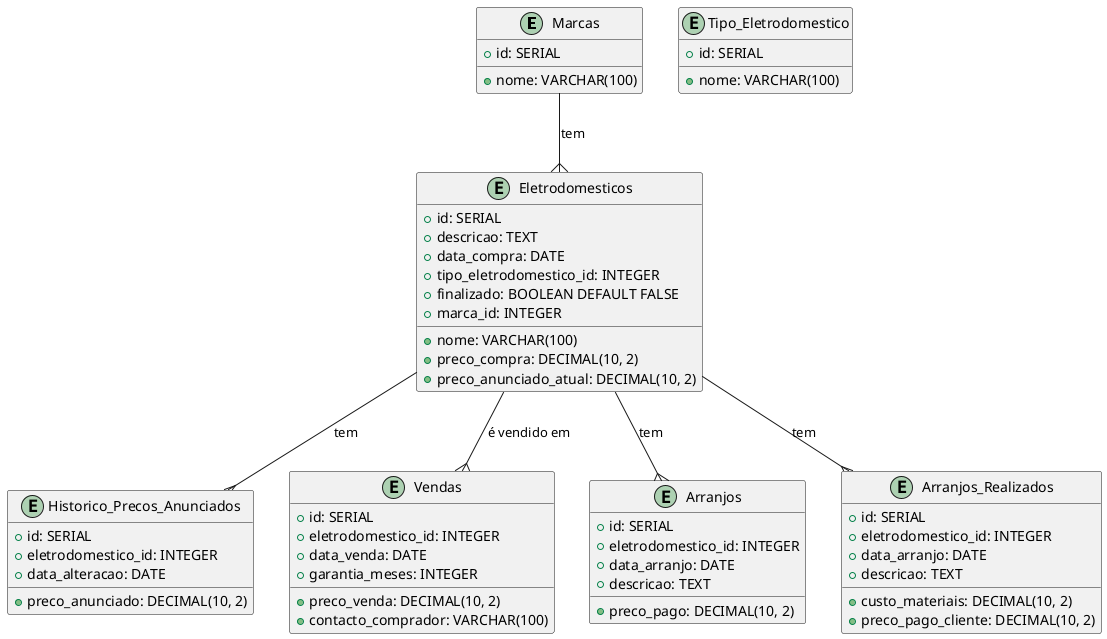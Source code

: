 @startuml

entity "Marcas" as M {
  +id: SERIAL
  +nome: VARCHAR(100)
}

entity "Tipo_Eletrodomestico" as T {
  +id: SERIAL
  +nome: VARCHAR(100)
}

entity "Eletrodomesticos" as E {
  +id: SERIAL
  +nome: VARCHAR(100)
  +descricao: TEXT
  +data_compra: DATE
  +preco_compra: DECIMAL(10, 2)
  +preco_anunciado_atual: DECIMAL(10, 2)
  +tipo_eletrodomestico_id: INTEGER  
  +finalizado: BOOLEAN DEFAULT FALSE
  +marca_id: INTEGER
}

entity "Historico_Precos_Anunciados" as H {
  +id: SERIAL
  +eletrodomestico_id: INTEGER
  +preco_anunciado: DECIMAL(10, 2)
  +data_alteracao: DATE
}

entity "Vendas" as V {
  +id: SERIAL
  +eletrodomestico_id: INTEGER
  +data_venda: DATE
  +preco_venda: DECIMAL(10, 2)
  +garantia_meses: INTEGER
  +contacto_comprador: VARCHAR(100)
}

entity "Arranjos" as A {
  +id: SERIAL
  +eletrodomestico_id: INTEGER
  +data_arranjo: DATE
  +descricao: TEXT
  +preco_pago: DECIMAL(10, 2)
}

entity "Arranjos_Realizados" as AR {
  +id: SERIAL
  +eletrodomestico_id: INTEGER
  +data_arranjo: DATE
  +descricao: TEXT
  +custo_materiais: DECIMAL(10, 2)
  +preco_pago_cliente: DECIMAL(10, 2)
}

M --{ E : "tem"
E --{ H : "tem" 
E --{ V : "é vendido em"
E --{ A : "tem" 
E --{ AR : "tem"

@enduml